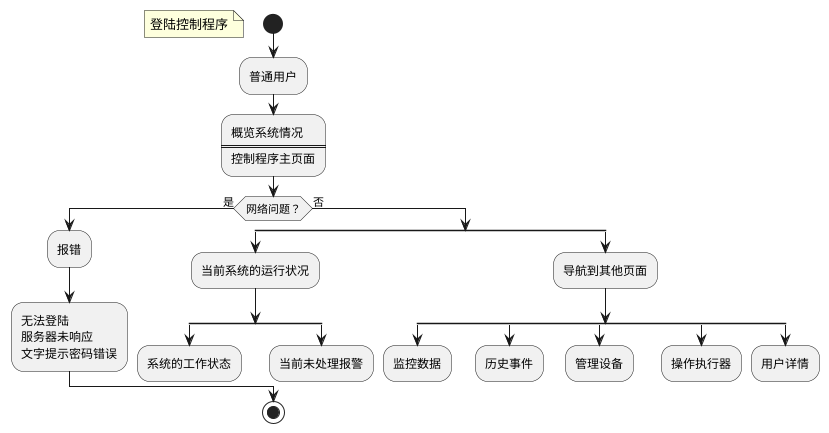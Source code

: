 @startuml
start
floating note left:登陆控制程序
:普通用户;
:概览系统情况
====
控制程序主页面;
if(网络问题？)then(是)
:报错;
:无法登陆
服务器未响应
文字提示密码错误;
else(否)
split
:当前系统的运行状况;
split
:系统的工作状态;
detach
split again
:当前未处理报警;
detach
end split
split again
:导航到其他页面;
split
:监控数据;
detach
split again
:历史事件;
detach
split again
:管理设备;
detach
split again
:操作执行器;
detach
split again
:用户详情;
detach
end split
end split
endif
stop
@enduml